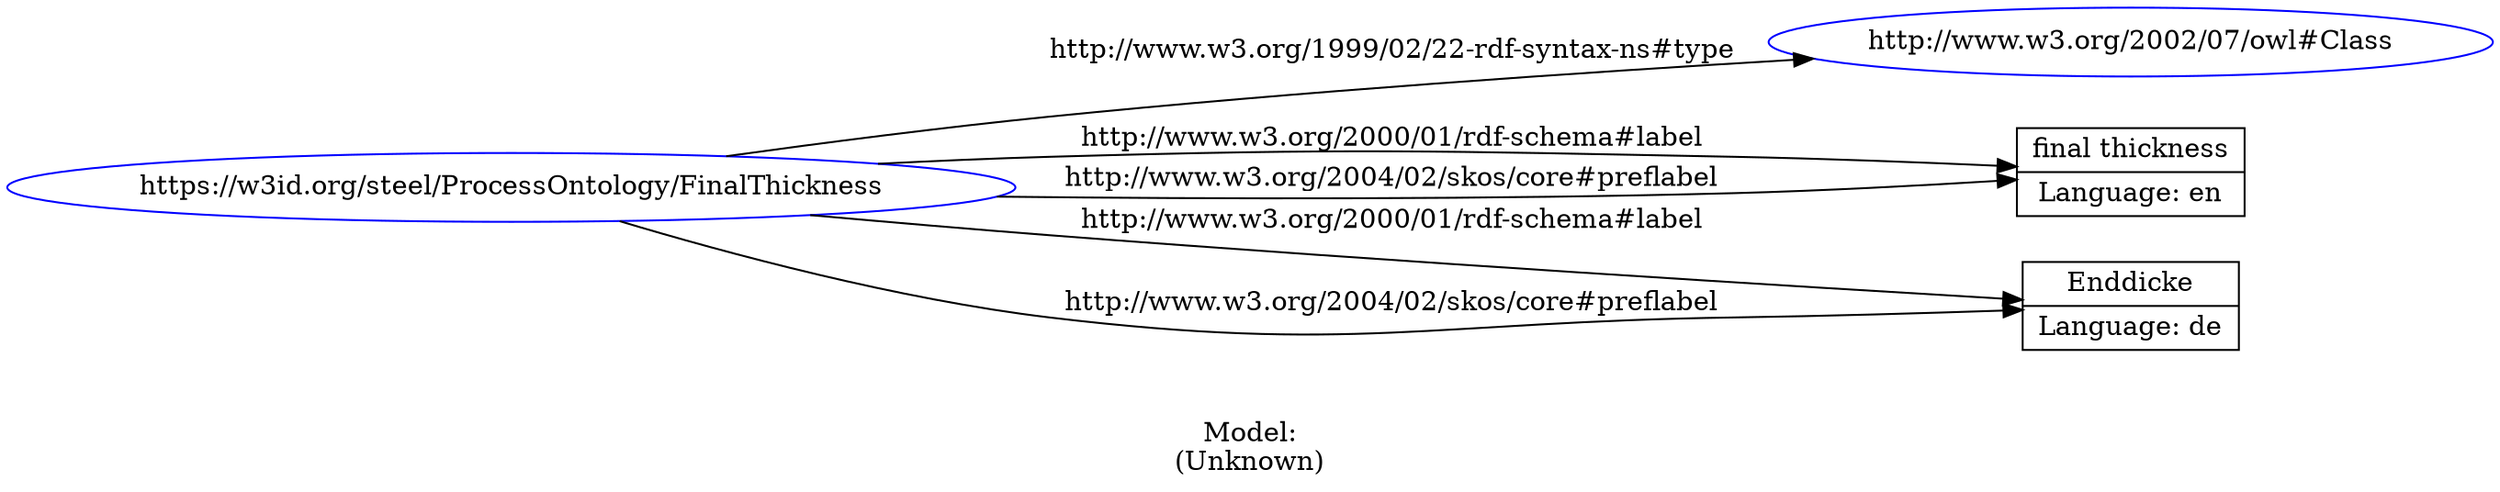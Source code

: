digraph {
	rankdir = LR;
	charset="utf-8";

	"Rhttps://w3id.org/steel/ProcessOntology/FinalThickness" -> "Rhttp://www.w3.org/2002/07/owl#Class" [ label="http://www.w3.org/1999/02/22-rdf-syntax-ns#type" ];
	"Rhttps://w3id.org/steel/ProcessOntology/FinalThickness" -> "Lfinal thickness|Language: en" [ label="http://www.w3.org/2000/01/rdf-schema#label" ];
	"Rhttps://w3id.org/steel/ProcessOntology/FinalThickness" -> "LEnddicke|Language: de" [ label="http://www.w3.org/2000/01/rdf-schema#label" ];
	"Rhttps://w3id.org/steel/ProcessOntology/FinalThickness" -> "Lfinal thickness|Language: en" [ label="http://www.w3.org/2004/02/skos/core#preflabel" ];
	"Rhttps://w3id.org/steel/ProcessOntology/FinalThickness" -> "LEnddicke|Language: de" [ label="http://www.w3.org/2004/02/skos/core#preflabel" ];

	// Resources
	"Rhttps://w3id.org/steel/ProcessOntology/FinalThickness" [ label="https://w3id.org/steel/ProcessOntology/FinalThickness", shape = ellipse, color = blue ];
	"Rhttp://www.w3.org/2002/07/owl#Class" [ label="http://www.w3.org/2002/07/owl#Class", shape = ellipse, color = blue ];

	// Anonymous nodes

	// Literals
	"Lfinal thickness|Language: en" [ label="final thickness|Language: en", shape = record ];
	"LEnddicke|Language: de" [ label="Enddicke|Language: de", shape = record ];

	label="\n\nModel:\n(Unknown)";
}
